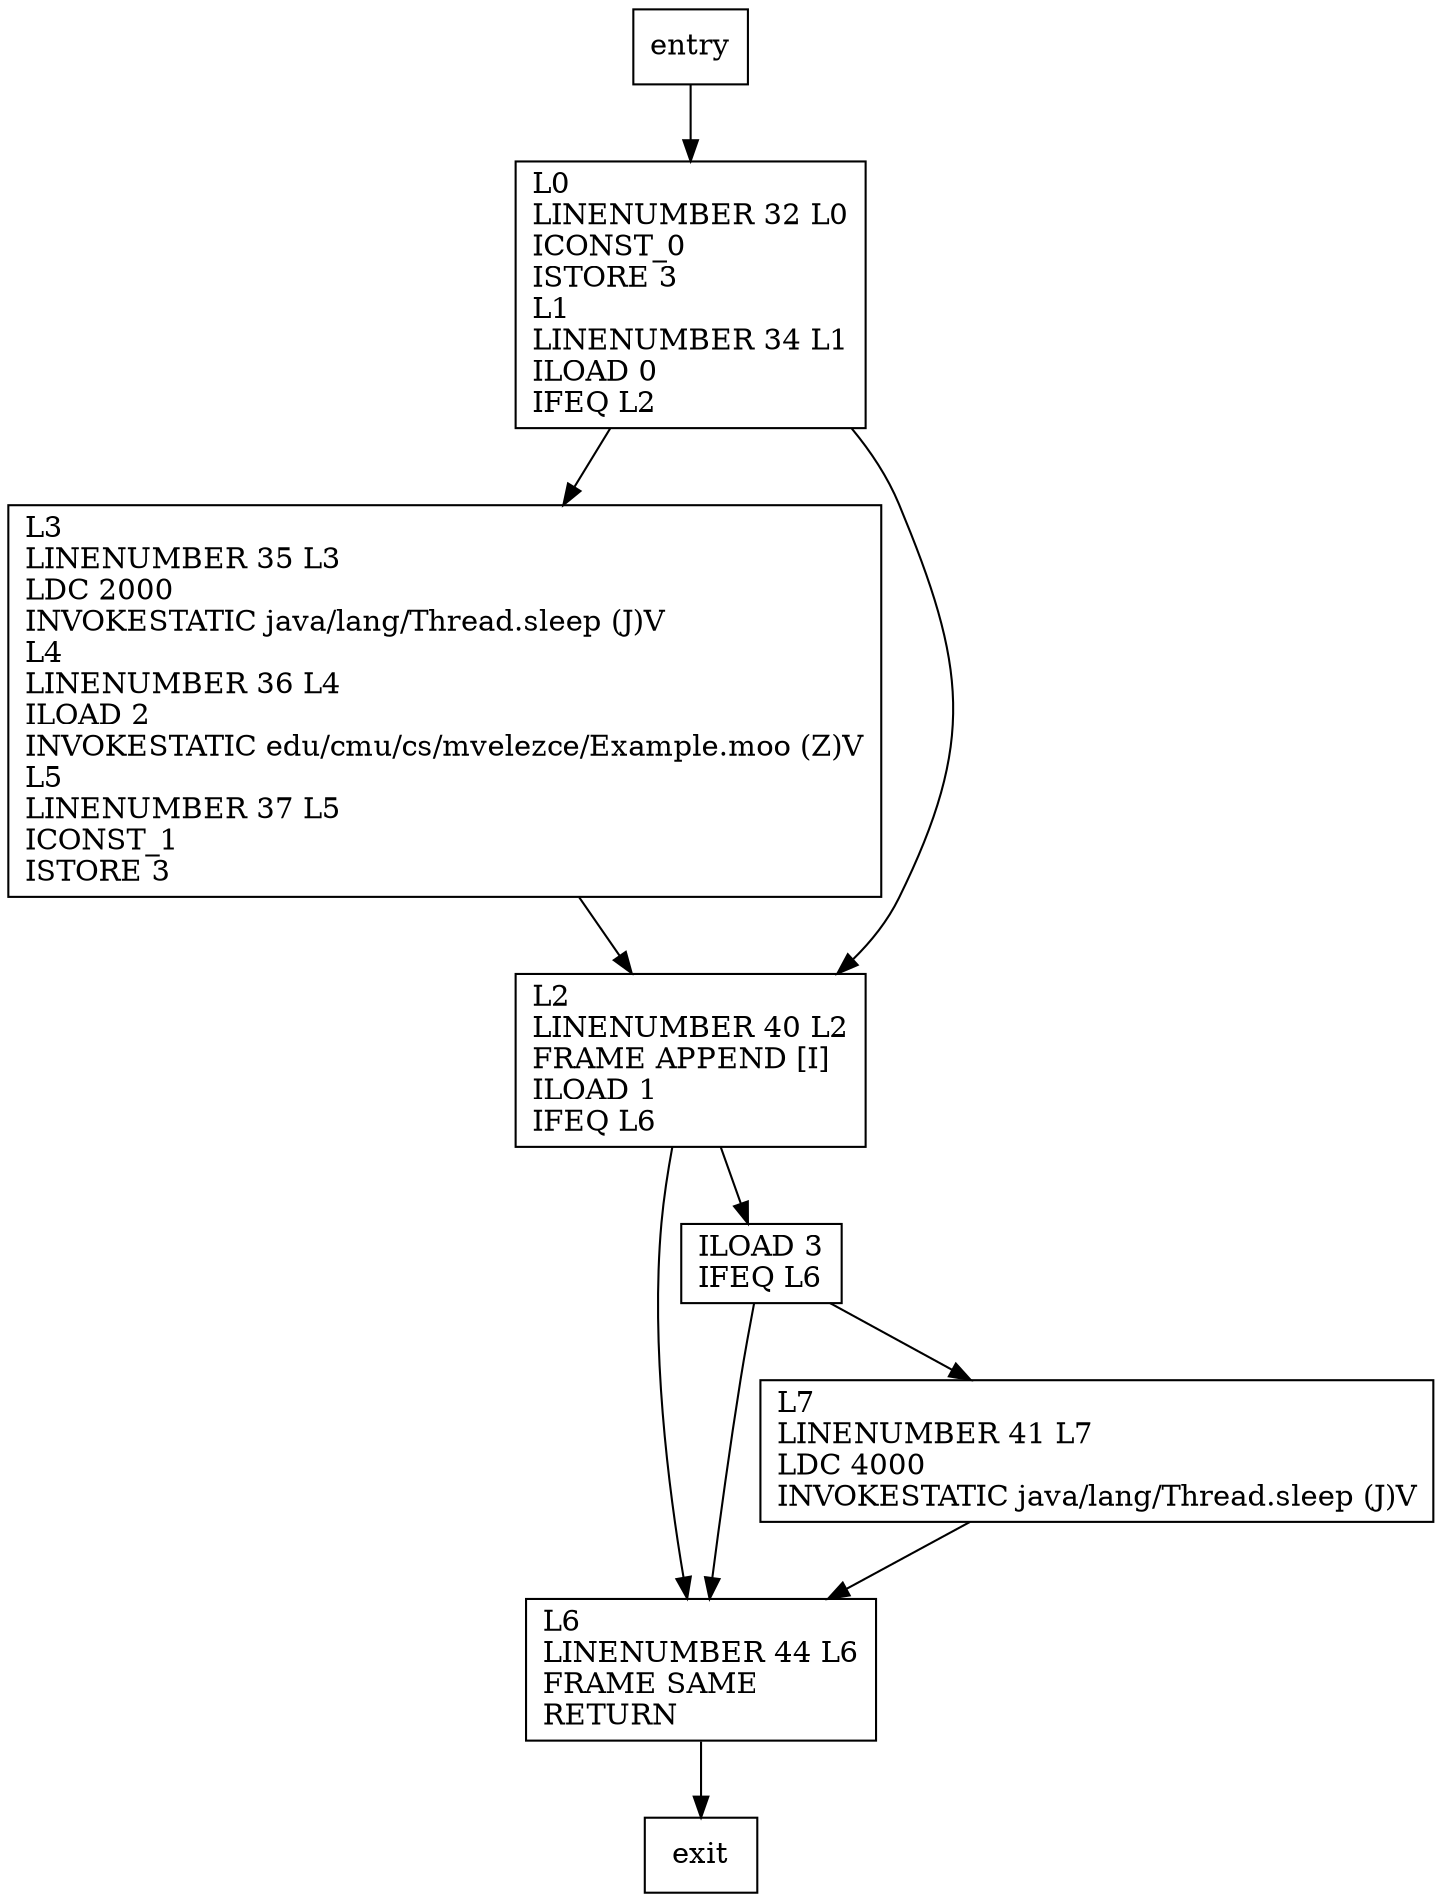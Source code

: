 digraph foo {
node [shape=record];
1682463303 [label="L0\lLINENUMBER 32 L0\lICONST_0\lISTORE 3\lL1\lLINENUMBER 34 L1\lILOAD 0\lIFEQ L2\l"];
1920387277 [label="L6\lLINENUMBER 44 L6\lFRAME SAME\lRETURN\l"];
1414147750 [label="ILOAD 3\lIFEQ L6\l"];
1858609436 [label="L3\lLINENUMBER 35 L3\lLDC 2000\lINVOKESTATIC java/lang/Thread.sleep (J)V\lL4\lLINENUMBER 36 L4\lILOAD 2\lINVOKESTATIC edu/cmu/cs/mvelezce/Example.moo (Z)V\lL5\lLINENUMBER 37 L5\lICONST_1\lISTORE 3\l"];
633075331 [label="L2\lLINENUMBER 40 L2\lFRAME APPEND [I]\lILOAD 1\lIFEQ L6\l"];
775931202 [label="L7\lLINENUMBER 41 L7\lLDC 4000\lINVOKESTATIC java/lang/Thread.sleep (J)V\l"];
entry;
exit;
1682463303 -> 1858609436;
1682463303 -> 633075331;
entry -> 1682463303;
1920387277 -> exit;
1414147750 -> 1920387277;
1414147750 -> 775931202;
1858609436 -> 633075331;
633075331 -> 1920387277;
633075331 -> 1414147750;
775931202 -> 1920387277;
}
